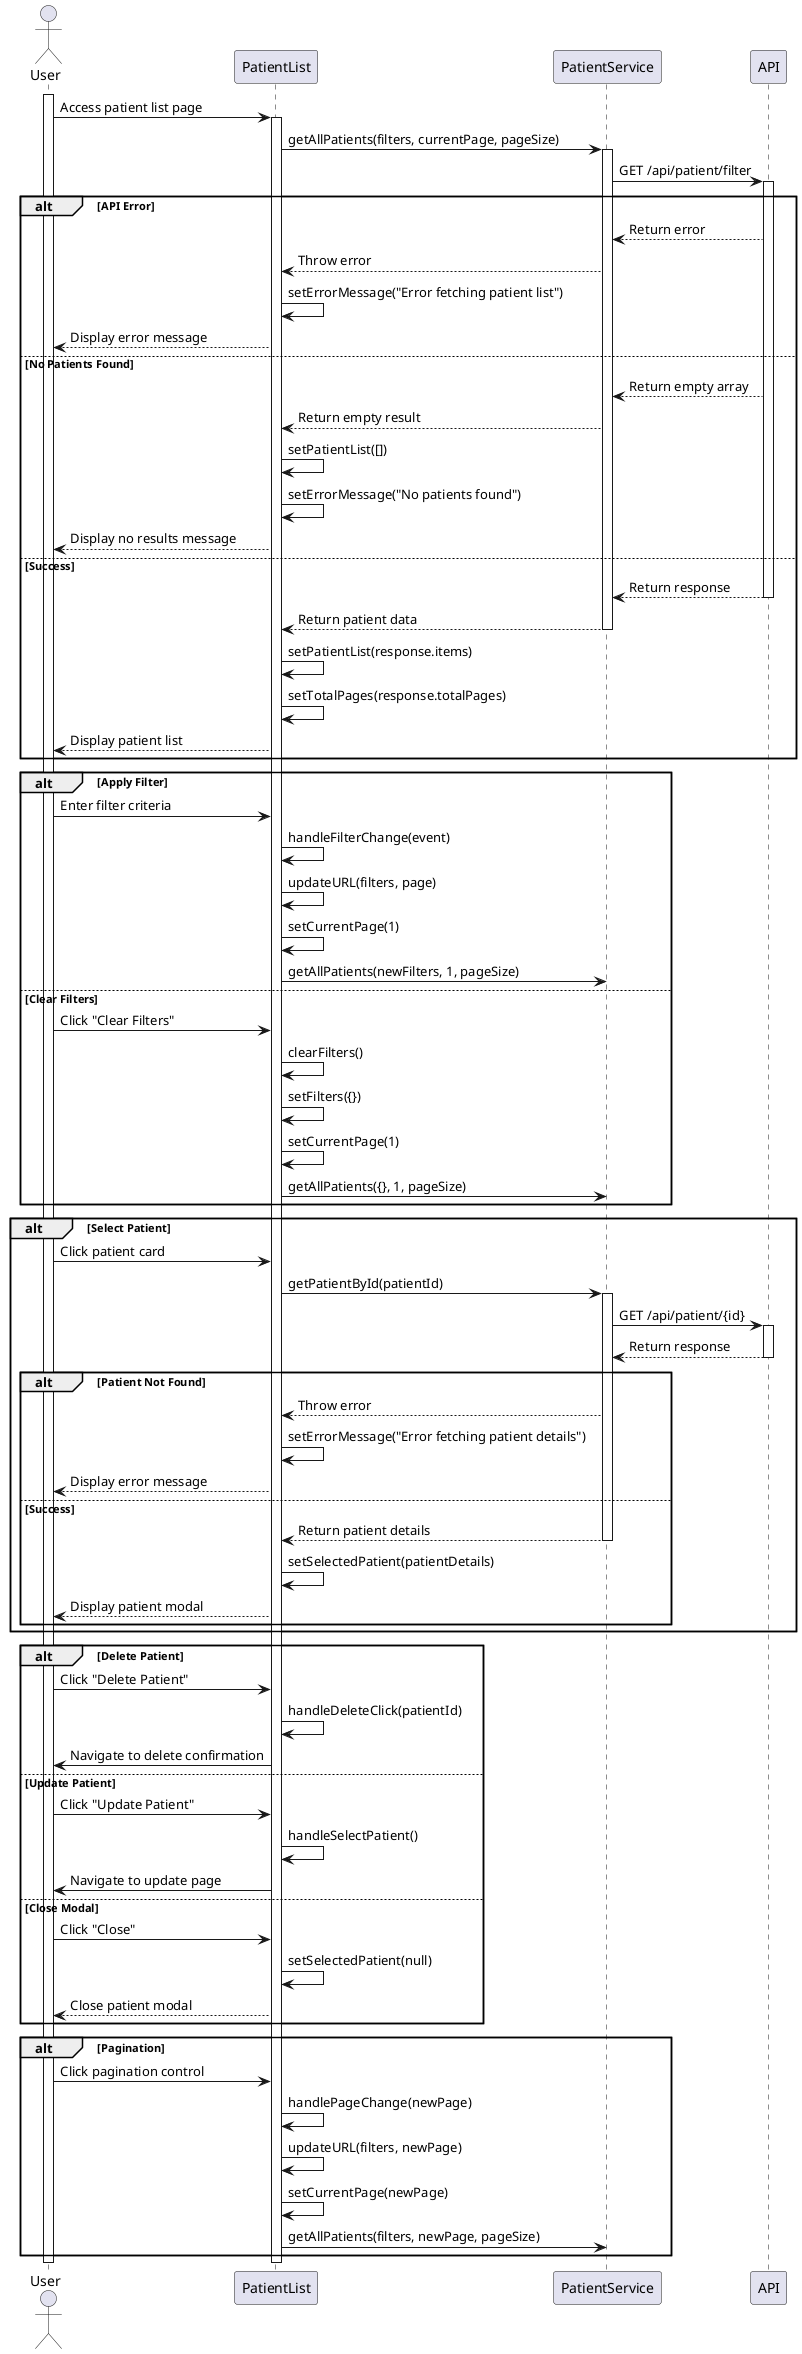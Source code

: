 @startuml
actor User
participant PatientList
participant PatientService
participant API

activate User

User -> PatientList: Access patient list page
activate PatientList

PatientList -> PatientService: getAllPatients(filters, currentPage, pageSize)
activate PatientService

PatientService -> API: GET /api/patient/filter
activate API


alt API Error
    API --> PatientService: Return error
    PatientService --> PatientList: Throw error
    PatientList -> PatientList: setErrorMessage("Error fetching patient list")
    PatientList --> User: Display error message
else No Patients Found
    API --> PatientService: Return empty array
    PatientService --> PatientList: Return empty result
    PatientList -> PatientList: setPatientList([])
    PatientList -> PatientList: setErrorMessage("No patients found")
    PatientList --> User: Display no results message
else Success
    API --> PatientService: Return response
    deactivate API
    PatientService --> PatientList: Return patient data
    deactivate PatientService
    PatientList -> PatientList: setPatientList(response.items)
    PatientList -> PatientList: setTotalPages(response.totalPages)
    PatientList --> User: Display patient list
end

alt Apply Filter
    User -> PatientList: Enter filter criteria
    PatientList -> PatientList: handleFilterChange(event)
    PatientList -> PatientList: updateURL(filters, page)
    PatientList -> PatientList: setCurrentPage(1)
    PatientList -> PatientService: getAllPatients(newFilters, 1, pageSize)
else Clear Filters
    User -> PatientList: Click "Clear Filters"
    PatientList -> PatientList: clearFilters()
    PatientList -> PatientList: setFilters({})
    PatientList -> PatientList: setCurrentPage(1)
    PatientList -> PatientService: getAllPatients({}, 1, pageSize)
end

alt Select Patient
    User -> PatientList: Click patient card
    PatientList -> PatientService: getPatientById(patientId)
    activate PatientService
    PatientService -> API: GET /api/patient/{id}
        activate API
        API --> PatientService: Return response
        deactivate API
    alt Patient Not Found
        PatientService --> PatientList: Throw error
        PatientList -> PatientList: setErrorMessage("Error fetching patient details")
        PatientList --> User: Display error message
    else Success
        PatientService --> PatientList: Return patient details
        deactivate PatientService
        PatientList -> PatientList: setSelectedPatient(patientDetails)
        PatientList --> User: Display patient modal
    end
    deactivate PatientService
end

alt Delete Patient
    User -> PatientList: Click "Delete Patient"
    PatientList -> PatientList: handleDeleteClick(patientId)
    PatientList -> User: Navigate to delete confirmation
else Update Patient
    User -> PatientList: Click "Update Patient"
    PatientList -> PatientList: handleSelectPatient()
    PatientList -> User: Navigate to update page
else Close Modal
    User -> PatientList: Click "Close"
    PatientList -> PatientList: setSelectedPatient(null)
    PatientList --> User: Close patient modal
end

alt Pagination
    User -> PatientList: Click pagination control
    PatientList -> PatientList: handlePageChange(newPage)
    PatientList -> PatientList: updateURL(filters, newPage)
    PatientList -> PatientList: setCurrentPage(newPage)
    PatientList -> PatientService: getAllPatients(filters, newPage, pageSize)
end

deactivate PatientList
deactivate User
@enduml